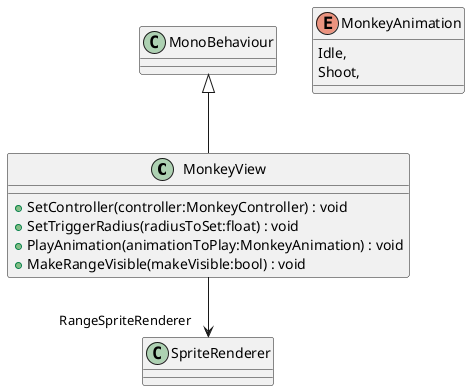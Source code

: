 @startuml
class MonkeyView {
    + SetController(controller:MonkeyController) : void
    + SetTriggerRadius(radiusToSet:float) : void
    + PlayAnimation(animationToPlay:MonkeyAnimation) : void
    + MakeRangeVisible(makeVisible:bool) : void
}
enum MonkeyAnimation {
    Idle,
    Shoot,
}
MonoBehaviour <|-- MonkeyView
MonkeyView --> "RangeSpriteRenderer" SpriteRenderer
@enduml
